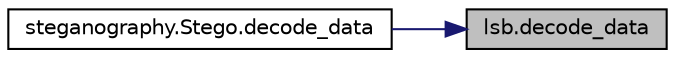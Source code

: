 digraph "lsb.decode_data"
{
 // INTERACTIVE_SVG=YES
 // LATEX_PDF_SIZE
  edge [fontname="Helvetica",fontsize="10",labelfontname="Helvetica",labelfontsize="10"];
  node [fontname="Helvetica",fontsize="10",shape=record];
  rankdir="RL";
  Node1 [label="lsb.decode_data",height=0.2,width=0.4,color="black", fillcolor="grey75", style="filled", fontcolor="black",tooltip=" "];
  Node1 -> Node2 [dir="back",color="midnightblue",fontsize="10",style="solid",fontname="Helvetica"];
  Node2 [label="steganography.Stego.decode_data",height=0.2,width=0.4,color="black", fillcolor="white", style="filled",URL="$classsteganography_1_1_stego.html#a058cea9613ef281608b1e8c21e9e5425",tooltip=" "];
}
